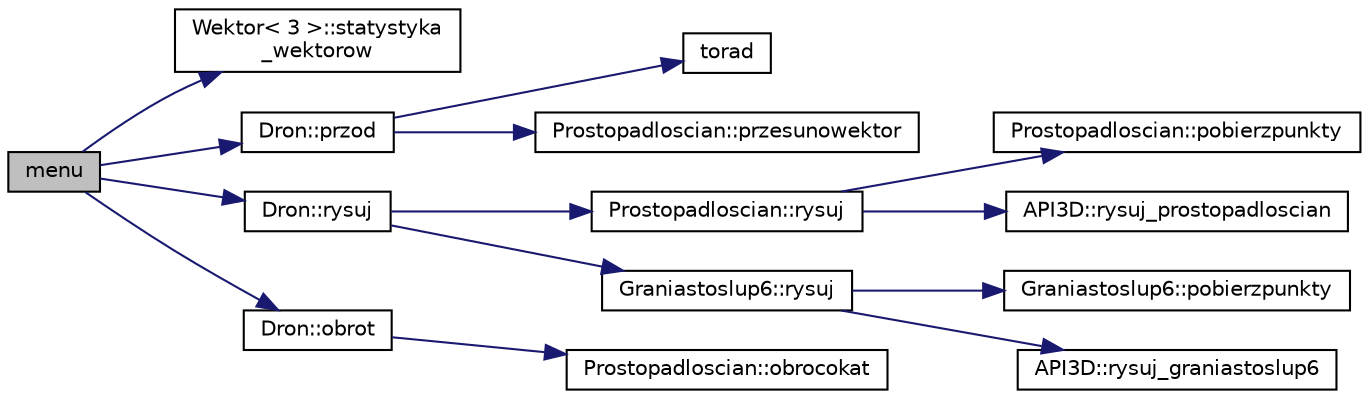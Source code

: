 digraph "menu"
{
  edge [fontname="Helvetica",fontsize="10",labelfontname="Helvetica",labelfontsize="10"];
  node [fontname="Helvetica",fontsize="10",shape=record];
  rankdir="LR";
  Node0 [label="menu",height=0.2,width=0.4,color="black", fillcolor="grey75", style="filled", fontcolor="black"];
  Node0 -> Node1 [color="midnightblue",fontsize="10",style="solid",fontname="Helvetica"];
  Node1 [label="Wektor\< 3 \>::statystyka\l_wektorow",height=0.2,width=0.4,color="black", fillcolor="white", style="filled",URL="$class_wektor.html#a51143b4360237bf1837166b5178d75d4"];
  Node0 -> Node2 [color="midnightblue",fontsize="10",style="solid",fontname="Helvetica"];
  Node2 [label="Dron::przod",height=0.2,width=0.4,color="black", fillcolor="white", style="filled",URL="$class_dron.html#ae220b29de588194330ba0f6620060790"];
  Node2 -> Node3 [color="midnightblue",fontsize="10",style="solid",fontname="Helvetica"];
  Node3 [label="torad",height=0.2,width=0.4,color="black", fillcolor="white", style="filled",URL="$_macierz_8hh.html#a1febcc0fdf9b9f7f0c8390a2f2a15c4b"];
  Node2 -> Node4 [color="midnightblue",fontsize="10",style="solid",fontname="Helvetica"];
  Node4 [label="Prostopadloscian::przesunowektor",height=0.2,width=0.4,color="black", fillcolor="white", style="filled",URL="$class_prostopadloscian.html#ace7e53c3885b4ec60510f7b6d72c7768"];
  Node0 -> Node5 [color="midnightblue",fontsize="10",style="solid",fontname="Helvetica"];
  Node5 [label="Dron::rysuj",height=0.2,width=0.4,color="black", fillcolor="white", style="filled",URL="$class_dron.html#a6c0625dd2bc1a692a39ed7720340fdac"];
  Node5 -> Node6 [color="midnightblue",fontsize="10",style="solid",fontname="Helvetica"];
  Node6 [label="Prostopadloscian::rysuj",height=0.2,width=0.4,color="black", fillcolor="white", style="filled",URL="$class_prostopadloscian.html#afd6dbd322a3555b5fc4a708a9bc5d6eb"];
  Node6 -> Node7 [color="midnightblue",fontsize="10",style="solid",fontname="Helvetica"];
  Node7 [label="Prostopadloscian::pobierzpunkty",height=0.2,width=0.4,color="black", fillcolor="white", style="filled",URL="$class_prostopadloscian.html#a9136c416e6e3073dc29b2619dd9df0db"];
  Node6 -> Node8 [color="midnightblue",fontsize="10",style="solid",fontname="Helvetica"];
  Node8 [label="API3D::rysuj_prostopadloscian",height=0.2,width=0.4,color="black", fillcolor="white", style="filled",URL="$class_a_p_i3_d.html#aa4d2540dd5e17d66740034838221e905"];
  Node5 -> Node9 [color="midnightblue",fontsize="10",style="solid",fontname="Helvetica"];
  Node9 [label="Graniastoslup6::rysuj",height=0.2,width=0.4,color="black", fillcolor="white", style="filled",URL="$class_graniastoslup6.html#a2f0a86d9396c80440859c1e7705366f7"];
  Node9 -> Node10 [color="midnightblue",fontsize="10",style="solid",fontname="Helvetica"];
  Node10 [label="Graniastoslup6::pobierzpunkty",height=0.2,width=0.4,color="black", fillcolor="white", style="filled",URL="$class_graniastoslup6.html#a93cfb46c87c5dd10a18bb10c745c0602"];
  Node9 -> Node11 [color="midnightblue",fontsize="10",style="solid",fontname="Helvetica"];
  Node11 [label="API3D::rysuj_graniastoslup6",height=0.2,width=0.4,color="black", fillcolor="white", style="filled",URL="$class_a_p_i3_d.html#a9bf422b0020a007945b8a4452caf57ca"];
  Node0 -> Node12 [color="midnightblue",fontsize="10",style="solid",fontname="Helvetica"];
  Node12 [label="Dron::obrot",height=0.2,width=0.4,color="black", fillcolor="white", style="filled",URL="$class_dron.html#ae99fa8c6c161332796b08cd3bf3c434c"];
  Node12 -> Node13 [color="midnightblue",fontsize="10",style="solid",fontname="Helvetica"];
  Node13 [label="Prostopadloscian::obrocokat",height=0.2,width=0.4,color="black", fillcolor="white", style="filled",URL="$class_prostopadloscian.html#acf725601fd5f2190d860279b384329e6"];
}
